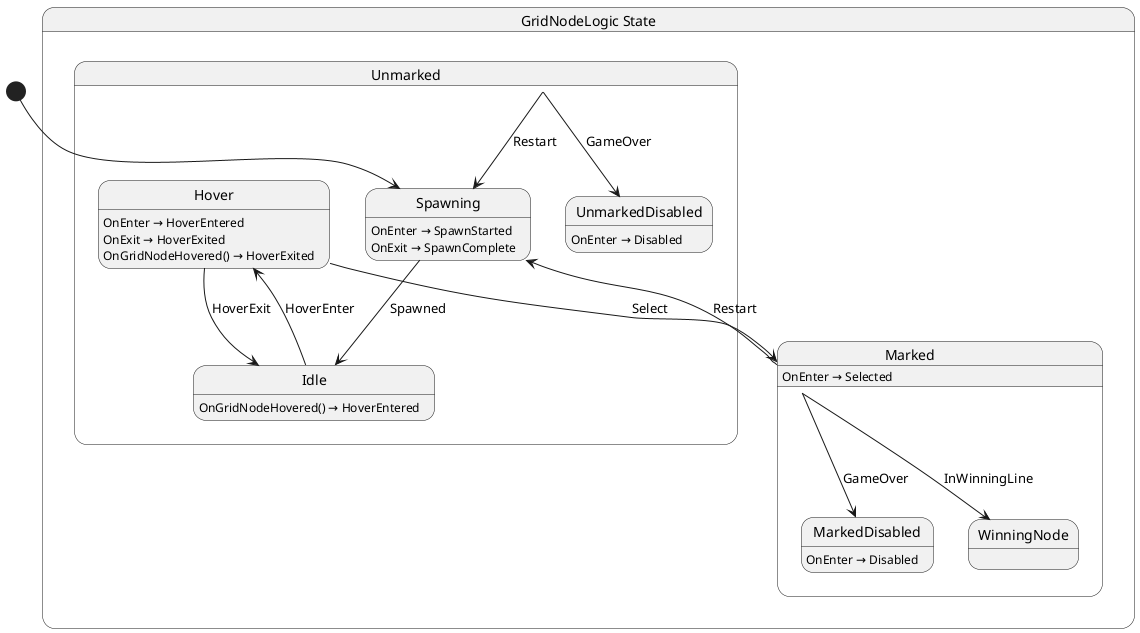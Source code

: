 @startuml GridNodeLogic
state "GridNodeLogic State" as Vertex_GridNode_State_GridNodeLogic_State {
  state "Marked" as Vertex_GridNode_State_GridNodeLogic_State_Marked {
    state "MarkedDisabled" as Vertex_GridNode_State_GridNodeLogic_State_MarkedDisabled
    state "WinningNode" as Vertex_GridNode_State_GridNodeLogic_State_WinningNode
  }
  state "Unmarked" as Vertex_GridNode_State_GridNodeLogic_State_Unmarked {
    state "UnmarkedDisabled" as Vertex_GridNode_State_GridNodeLogic_State_UnmarkedDisabled
    state "Hover" as Vertex_GridNode_State_GridNodeLogic_State_Hover
    state "Idle" as Vertex_GridNode_State_GridNodeLogic_State_Idle
    state "Spawning" as Vertex_GridNode_State_GridNodeLogic_State_Spawning
  }
}

Vertex_GridNode_State_GridNodeLogic_State_Hover --> Vertex_GridNode_State_GridNodeLogic_State_Idle : HoverExit
Vertex_GridNode_State_GridNodeLogic_State_Hover --> Vertex_GridNode_State_GridNodeLogic_State_Marked : Select
Vertex_GridNode_State_GridNodeLogic_State_Idle --> Vertex_GridNode_State_GridNodeLogic_State_Hover : HoverEnter
Vertex_GridNode_State_GridNodeLogic_State_Marked --> Vertex_GridNode_State_GridNodeLogic_State_MarkedDisabled : GameOver
Vertex_GridNode_State_GridNodeLogic_State_Marked --> Vertex_GridNode_State_GridNodeLogic_State_Spawning : Restart
Vertex_GridNode_State_GridNodeLogic_State_Marked --> Vertex_GridNode_State_GridNodeLogic_State_WinningNode : InWinningLine
Vertex_GridNode_State_GridNodeLogic_State_Spawning --> Vertex_GridNode_State_GridNodeLogic_State_Idle : Spawned
Vertex_GridNode_State_GridNodeLogic_State_Unmarked --> Vertex_GridNode_State_GridNodeLogic_State_Spawning : Restart
Vertex_GridNode_State_GridNodeLogic_State_Unmarked --> Vertex_GridNode_State_GridNodeLogic_State_UnmarkedDisabled : GameOver

Vertex_GridNode_State_GridNodeLogic_State_Hover : OnEnter → HoverEntered
Vertex_GridNode_State_GridNodeLogic_State_Hover : OnExit → HoverExited
Vertex_GridNode_State_GridNodeLogic_State_Hover : OnGridNodeHovered() → HoverExited
Vertex_GridNode_State_GridNodeLogic_State_Idle : OnGridNodeHovered() → HoverEntered
Vertex_GridNode_State_GridNodeLogic_State_Marked : OnEnter → Selected
Vertex_GridNode_State_GridNodeLogic_State_MarkedDisabled : OnEnter → Disabled
Vertex_GridNode_State_GridNodeLogic_State_Spawning : OnEnter → SpawnStarted
Vertex_GridNode_State_GridNodeLogic_State_Spawning : OnExit → SpawnComplete
Vertex_GridNode_State_GridNodeLogic_State_UnmarkedDisabled : OnEnter → Disabled

[*] --> Vertex_GridNode_State_GridNodeLogic_State_Spawning
@enduml